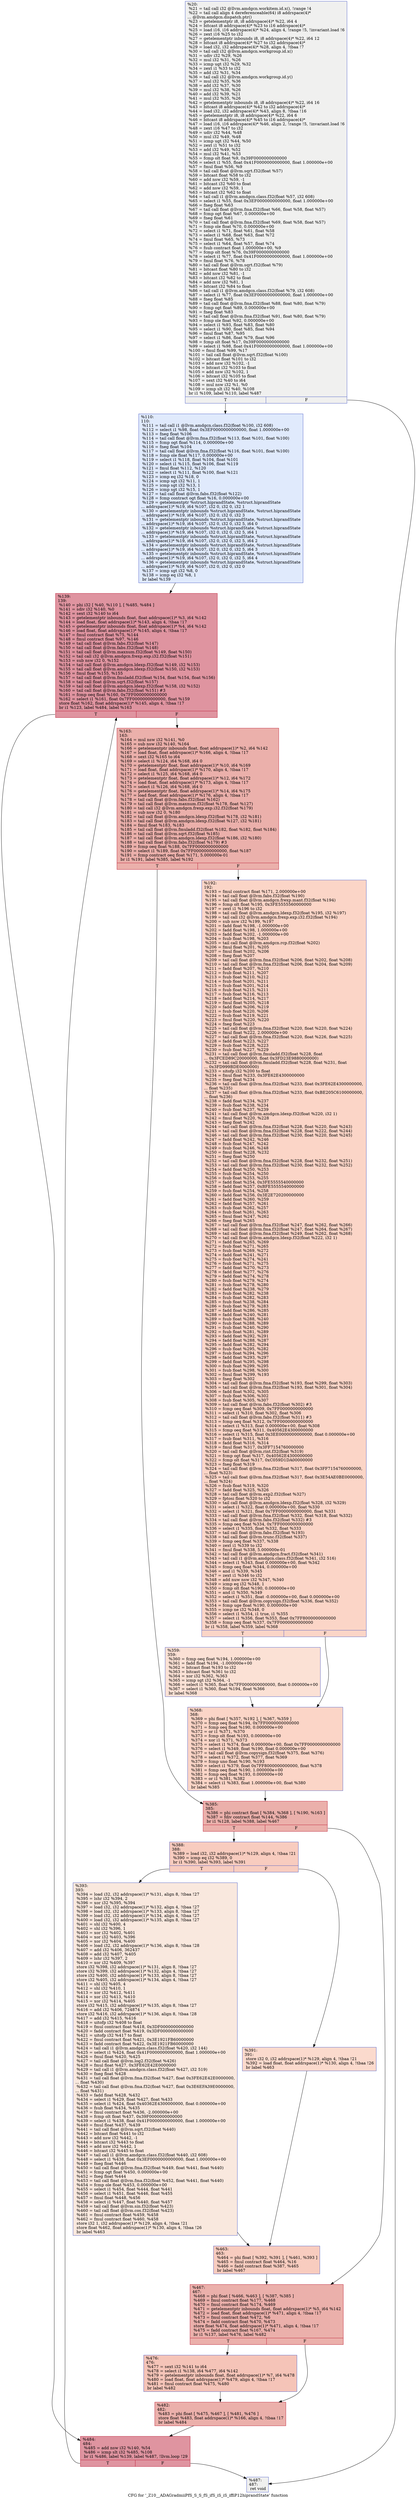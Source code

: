 digraph "CFG for '_Z10__ADAGradmiiPfS_S_S_fS_ifS_iS_iS_iffiP12hiprandState' function" {
	label="CFG for '_Z10__ADAGradmiiPfS_S_S_fS_ifS_iS_iS_iffiP12hiprandState' function";

	Node0x50031b0 [shape=record,color="#3d50c3ff", style=filled, fillcolor="#dedcdb70",label="{%20:\l  %21 = tail call i32 @llvm.amdgcn.workitem.id.x(), !range !4\l  %22 = tail call align 4 dereferenceable(64) i8 addrspace(4)*\l... @llvm.amdgcn.dispatch.ptr()\l  %23 = getelementptr i8, i8 addrspace(4)* %22, i64 4\l  %24 = bitcast i8 addrspace(4)* %23 to i16 addrspace(4)*\l  %25 = load i16, i16 addrspace(4)* %24, align 4, !range !5, !invariant.load !6\l  %26 = zext i16 %25 to i32\l  %27 = getelementptr inbounds i8, i8 addrspace(4)* %22, i64 12\l  %28 = bitcast i8 addrspace(4)* %27 to i32 addrspace(4)*\l  %29 = load i32, i32 addrspace(4)* %28, align 4, !tbaa !7\l  %30 = tail call i32 @llvm.amdgcn.workgroup.id.x()\l  %31 = udiv i32 %29, %26\l  %32 = mul i32 %31, %26\l  %33 = icmp ugt i32 %29, %32\l  %34 = zext i1 %33 to i32\l  %35 = add i32 %31, %34\l  %36 = tail call i32 @llvm.amdgcn.workgroup.id.y()\l  %37 = mul i32 %35, %36\l  %38 = add i32 %37, %30\l  %39 = mul i32 %38, %26\l  %40 = add i32 %39, %21\l  %41 = mul i32 %35, %26\l  %42 = getelementptr inbounds i8, i8 addrspace(4)* %22, i64 16\l  %43 = bitcast i8 addrspace(4)* %42 to i32 addrspace(4)*\l  %44 = load i32, i32 addrspace(4)* %43, align 8, !tbaa !16\l  %45 = getelementptr i8, i8 addrspace(4)* %22, i64 6\l  %46 = bitcast i8 addrspace(4)* %45 to i16 addrspace(4)*\l  %47 = load i16, i16 addrspace(4)* %46, align 2, !range !5, !invariant.load !6\l  %48 = zext i16 %47 to i32\l  %49 = udiv i32 %44, %48\l  %50 = mul i32 %49, %48\l  %51 = icmp ugt i32 %44, %50\l  %52 = zext i1 %51 to i32\l  %53 = add i32 %49, %52\l  %54 = mul i32 %41, %53\l  %55 = fcmp olt float %9, 0x39F0000000000000\l  %56 = select i1 %55, float 0x41F0000000000000, float 1.000000e+00\l  %57 = fmul float %56, %9\l  %58 = tail call float @llvm.sqrt.f32(float %57)\l  %59 = bitcast float %58 to i32\l  %60 = add nsw i32 %59, -1\l  %61 = bitcast i32 %60 to float\l  %62 = add nsw i32 %59, 1\l  %63 = bitcast i32 %62 to float\l  %64 = tail call i1 @llvm.amdgcn.class.f32(float %57, i32 608)\l  %65 = select i1 %55, float 0x3EF0000000000000, float 1.000000e+00\l  %66 = fneg float %63\l  %67 = tail call float @llvm.fma.f32(float %66, float %58, float %57)\l  %68 = fcmp ogt float %67, 0.000000e+00\l  %69 = fneg float %61\l  %70 = tail call float @llvm.fma.f32(float %69, float %58, float %57)\l  %71 = fcmp ole float %70, 0.000000e+00\l  %72 = select i1 %71, float %61, float %58\l  %73 = select i1 %68, float %63, float %72\l  %74 = fmul float %65, %73\l  %75 = select i1 %64, float %57, float %74\l  %76 = fsub contract float 1.000000e+00, %9\l  %77 = fcmp olt float %76, 0x39F0000000000000\l  %78 = select i1 %77, float 0x41F0000000000000, float 1.000000e+00\l  %79 = fmul float %76, %78\l  %80 = tail call float @llvm.sqrt.f32(float %79)\l  %81 = bitcast float %80 to i32\l  %82 = add nsw i32 %81, -1\l  %83 = bitcast i32 %82 to float\l  %84 = add nsw i32 %81, 1\l  %85 = bitcast i32 %84 to float\l  %86 = tail call i1 @llvm.amdgcn.class.f32(float %79, i32 608)\l  %87 = select i1 %77, float 0x3EF0000000000000, float 1.000000e+00\l  %88 = fneg float %85\l  %89 = tail call float @llvm.fma.f32(float %88, float %80, float %79)\l  %90 = fcmp ogt float %89, 0.000000e+00\l  %91 = fneg float %83\l  %92 = tail call float @llvm.fma.f32(float %91, float %80, float %79)\l  %93 = fcmp ole float %92, 0.000000e+00\l  %94 = select i1 %93, float %83, float %80\l  %95 = select i1 %90, float %85, float %94\l  %96 = fmul float %87, %95\l  %97 = select i1 %86, float %79, float %96\l  %98 = fcmp olt float %17, 0x39F0000000000000\l  %99 = select i1 %98, float 0x41F0000000000000, float 1.000000e+00\l  %100 = fmul float %99, %17\l  %101 = tail call float @llvm.sqrt.f32(float %100)\l  %102 = bitcast float %101 to i32\l  %103 = add nsw i32 %102, -1\l  %104 = bitcast i32 %103 to float\l  %105 = add nsw i32 %102, 1\l  %106 = bitcast i32 %105 to float\l  %107 = sext i32 %40 to i64\l  %108 = mul nsw i32 %1, %0\l  %109 = icmp slt i32 %40, %108\l  br i1 %109, label %110, label %487\l|{<s0>T|<s1>F}}"];
	Node0x50031b0:s0 -> Node0x500b340;
	Node0x50031b0:s1 -> Node0x500b390;
	Node0x500b340 [shape=record,color="#3d50c3ff", style=filled, fillcolor="#b9d0f970",label="{%110:\l110:                                              \l  %111 = tail call i1 @llvm.amdgcn.class.f32(float %100, i32 608)\l  %112 = select i1 %98, float 0x3EF0000000000000, float 1.000000e+00\l  %113 = fneg float %106\l  %114 = tail call float @llvm.fma.f32(float %113, float %101, float %100)\l  %115 = fcmp ogt float %114, 0.000000e+00\l  %116 = fneg float %104\l  %117 = tail call float @llvm.fma.f32(float %116, float %101, float %100)\l  %118 = fcmp ole float %117, 0.000000e+00\l  %119 = select i1 %118, float %104, float %101\l  %120 = select i1 %115, float %106, float %119\l  %121 = fmul float %112, %120\l  %122 = select i1 %111, float %100, float %121\l  %123 = icmp eq i32 %18, 0\l  %124 = icmp sgt i32 %11, 1\l  %125 = icmp sgt i32 %13, 1\l  %126 = icmp sgt i32 %15, 1\l  %127 = tail call float @llvm.fabs.f32(float %122)\l  %128 = fcmp contract ogt float %16, 0.000000e+00\l  %129 = getelementptr %struct.hiprandState, %struct.hiprandState\l... addrspace(1)* %19, i64 %107, i32 0, i32 0, i32 1\l  %130 = getelementptr inbounds %struct.hiprandState, %struct.hiprandState\l... addrspace(1)* %19, i64 %107, i32 0, i32 0, i32 3\l  %131 = getelementptr inbounds %struct.hiprandState, %struct.hiprandState\l... addrspace(1)* %19, i64 %107, i32 0, i32 0, i32 5, i64 0\l  %132 = getelementptr inbounds %struct.hiprandState, %struct.hiprandState\l... addrspace(1)* %19, i64 %107, i32 0, i32 0, i32 5, i64 1\l  %133 = getelementptr inbounds %struct.hiprandState, %struct.hiprandState\l... addrspace(1)* %19, i64 %107, i32 0, i32 0, i32 5, i64 2\l  %134 = getelementptr inbounds %struct.hiprandState, %struct.hiprandState\l... addrspace(1)* %19, i64 %107, i32 0, i32 0, i32 5, i64 3\l  %135 = getelementptr inbounds %struct.hiprandState, %struct.hiprandState\l... addrspace(1)* %19, i64 %107, i32 0, i32 0, i32 5, i64 4\l  %136 = getelementptr inbounds %struct.hiprandState, %struct.hiprandState\l... addrspace(1)* %19, i64 %107, i32 0, i32 0, i32 0\l  %137 = icmp sgt i32 %8, 0\l  %138 = icmp eq i32 %8, 1\l  br label %139\l}"];
	Node0x500b340 -> Node0x500d120;
	Node0x500d120 [shape=record,color="#b70d28ff", style=filled, fillcolor="#b70d2870",label="{%139:\l139:                                              \l  %140 = phi i32 [ %40, %110 ], [ %485, %484 ]\l  %141 = sdiv i32 %140, %0\l  %142 = sext i32 %140 to i64\l  %143 = getelementptr inbounds float, float addrspace(1)* %3, i64 %142\l  %144 = load float, float addrspace(1)* %143, align 4, !tbaa !17\l  %145 = getelementptr inbounds float, float addrspace(1)* %4, i64 %142\l  %146 = load float, float addrspace(1)* %145, align 4, !tbaa !17\l  %147 = fmul contract float %75, %144\l  %148 = fmul contract float %97, %146\l  %149 = tail call float @llvm.fabs.f32(float %147)\l  %150 = tail call float @llvm.fabs.f32(float %148)\l  %151 = tail call float @llvm.maxnum.f32(float %149, float %150)\l  %152 = tail call i32 @llvm.amdgcn.frexp.exp.i32.f32(float %151)\l  %153 = sub nsw i32 0, %152\l  %154 = tail call float @llvm.amdgcn.ldexp.f32(float %149, i32 %153)\l  %155 = tail call float @llvm.amdgcn.ldexp.f32(float %150, i32 %153)\l  %156 = fmul float %155, %155\l  %157 = tail call float @llvm.fmuladd.f32(float %154, float %154, float %156)\l  %158 = tail call float @llvm.sqrt.f32(float %157)\l  %159 = tail call float @llvm.amdgcn.ldexp.f32(float %158, i32 %152)\l  %160 = tail call float @llvm.fabs.f32(float %151) #3\l  %161 = fcmp oeq float %160, 0x7FF0000000000000\l  %162 = select i1 %161, float 0x7FF0000000000000, float %159\l  store float %162, float addrspace(1)* %145, align 4, !tbaa !17\l  br i1 %123, label %484, label %163\l|{<s0>T|<s1>F}}"];
	Node0x500d120:s0 -> Node0x500d250;
	Node0x500d120:s1 -> Node0x500f1e0;
	Node0x500f1e0 [shape=record,color="#b70d28ff", style=filled, fillcolor="#d24b4070",label="{%163:\l163:                                              \l  %164 = mul nsw i32 %141, %0\l  %165 = sub nsw i32 %140, %164\l  %166 = getelementptr inbounds float, float addrspace(1)* %2, i64 %142\l  %167 = load float, float addrspace(1)* %166, align 4, !tbaa !17\l  %168 = sext i32 %165 to i64\l  %169 = select i1 %124, i64 %168, i64 0\l  %170 = getelementptr float, float addrspace(1)* %10, i64 %169\l  %171 = load float, float addrspace(1)* %170, align 4, !tbaa !17\l  %172 = select i1 %125, i64 %168, i64 0\l  %173 = getelementptr float, float addrspace(1)* %12, i64 %172\l  %174 = load float, float addrspace(1)* %173, align 4, !tbaa !17\l  %175 = select i1 %126, i64 %168, i64 0\l  %176 = getelementptr float, float addrspace(1)* %14, i64 %175\l  %177 = load float, float addrspace(1)* %176, align 4, !tbaa !17\l  %178 = tail call float @llvm.fabs.f32(float %162)\l  %179 = tail call float @llvm.maxnum.f32(float %178, float %127)\l  %180 = tail call i32 @llvm.amdgcn.frexp.exp.i32.f32(float %179)\l  %181 = sub nsw i32 0, %180\l  %182 = tail call float @llvm.amdgcn.ldexp.f32(float %178, i32 %181)\l  %183 = tail call float @llvm.amdgcn.ldexp.f32(float %127, i32 %181)\l  %184 = fmul float %183, %183\l  %185 = tail call float @llvm.fmuladd.f32(float %182, float %182, float %184)\l  %186 = tail call float @llvm.sqrt.f32(float %185)\l  %187 = tail call float @llvm.amdgcn.ldexp.f32(float %186, i32 %180)\l  %188 = tail call float @llvm.fabs.f32(float %179) #3\l  %189 = fcmp oeq float %188, 0x7FF0000000000000\l  %190 = select i1 %189, float 0x7FF0000000000000, float %187\l  %191 = fcmp contract oeq float %171, 5.000000e-01\l  br i1 %191, label %385, label %192\l|{<s0>T|<s1>F}}"];
	Node0x500f1e0:s0 -> Node0x5010780;
	Node0x500f1e0:s1 -> Node0x50107d0;
	Node0x50107d0 [shape=record,color="#3d50c3ff", style=filled, fillcolor="#f5a08170",label="{%192:\l192:                                              \l  %193 = fmul contract float %171, 2.000000e+00\l  %194 = tail call float @llvm.fabs.f32(float %190)\l  %195 = tail call float @llvm.amdgcn.frexp.mant.f32(float %194)\l  %196 = fcmp olt float %195, 0x3FE5555560000000\l  %197 = zext i1 %196 to i32\l  %198 = tail call float @llvm.amdgcn.ldexp.f32(float %195, i32 %197)\l  %199 = tail call i32 @llvm.amdgcn.frexp.exp.i32.f32(float %194)\l  %200 = sub nsw i32 %199, %197\l  %201 = fadd float %198, -1.000000e+00\l  %202 = fadd float %198, 1.000000e+00\l  %203 = fadd float %202, -1.000000e+00\l  %204 = fsub float %198, %203\l  %205 = tail call float @llvm.amdgcn.rcp.f32(float %202)\l  %206 = fmul float %201, %205\l  %207 = fmul float %202, %206\l  %208 = fneg float %207\l  %209 = tail call float @llvm.fma.f32(float %206, float %202, float %208)\l  %210 = tail call float @llvm.fma.f32(float %206, float %204, float %209)\l  %211 = fadd float %207, %210\l  %212 = fsub float %211, %207\l  %213 = fsub float %210, %212\l  %214 = fsub float %201, %211\l  %215 = fsub float %201, %214\l  %216 = fsub float %215, %211\l  %217 = fsub float %216, %213\l  %218 = fadd float %214, %217\l  %219 = fmul float %205, %218\l  %220 = fadd float %206, %219\l  %221 = fsub float %220, %206\l  %222 = fsub float %219, %221\l  %223 = fmul float %220, %220\l  %224 = fneg float %223\l  %225 = tail call float @llvm.fma.f32(float %220, float %220, float %224)\l  %226 = fmul float %222, 2.000000e+00\l  %227 = tail call float @llvm.fma.f32(float %220, float %226, float %225)\l  %228 = fadd float %223, %227\l  %229 = fsub float %228, %223\l  %230 = fsub float %227, %229\l  %231 = tail call float @llvm.fmuladd.f32(float %228, float\l... 0x3FCED89C20000000, float 0x3FD23E9880000000)\l  %232 = tail call float @llvm.fmuladd.f32(float %228, float %231, float\l... 0x3FD999BDE0000000)\l  %233 = sitofp i32 %200 to float\l  %234 = fmul float %233, 0x3FE62E4300000000\l  %235 = fneg float %234\l  %236 = tail call float @llvm.fma.f32(float %233, float 0x3FE62E4300000000,\l... float %235)\l  %237 = tail call float @llvm.fma.f32(float %233, float 0xBE205C6100000000,\l... float %236)\l  %238 = fadd float %234, %237\l  %239 = fsub float %238, %234\l  %240 = fsub float %237, %239\l  %241 = tail call float @llvm.amdgcn.ldexp.f32(float %220, i32 1)\l  %242 = fmul float %220, %228\l  %243 = fneg float %242\l  %244 = tail call float @llvm.fma.f32(float %228, float %220, float %243)\l  %245 = tail call float @llvm.fma.f32(float %228, float %222, float %244)\l  %246 = tail call float @llvm.fma.f32(float %230, float %220, float %245)\l  %247 = fadd float %242, %246\l  %248 = fsub float %247, %242\l  %249 = fsub float %246, %248\l  %250 = fmul float %228, %232\l  %251 = fneg float %250\l  %252 = tail call float @llvm.fma.f32(float %228, float %232, float %251)\l  %253 = tail call float @llvm.fma.f32(float %230, float %232, float %252)\l  %254 = fadd float %250, %253\l  %255 = fsub float %254, %250\l  %256 = fsub float %253, %255\l  %257 = fadd float %254, 0x3FE5555540000000\l  %258 = fadd float %257, 0xBFE5555540000000\l  %259 = fsub float %254, %258\l  %260 = fadd float %256, 0x3E2E720200000000\l  %261 = fadd float %260, %259\l  %262 = fadd float %257, %261\l  %263 = fsub float %262, %257\l  %264 = fsub float %261, %263\l  %265 = fmul float %247, %262\l  %266 = fneg float %265\l  %267 = tail call float @llvm.fma.f32(float %247, float %262, float %266)\l  %268 = tail call float @llvm.fma.f32(float %247, float %264, float %267)\l  %269 = tail call float @llvm.fma.f32(float %249, float %262, float %268)\l  %270 = tail call float @llvm.amdgcn.ldexp.f32(float %222, i32 1)\l  %271 = fadd float %265, %269\l  %272 = fsub float %271, %265\l  %273 = fsub float %269, %272\l  %274 = fadd float %241, %271\l  %275 = fsub float %274, %241\l  %276 = fsub float %271, %275\l  %277 = fadd float %270, %273\l  %278 = fadd float %277, %276\l  %279 = fadd float %274, %278\l  %280 = fsub float %279, %274\l  %281 = fsub float %278, %280\l  %282 = fadd float %238, %279\l  %283 = fsub float %282, %238\l  %284 = fsub float %282, %283\l  %285 = fsub float %238, %284\l  %286 = fsub float %279, %283\l  %287 = fadd float %286, %285\l  %288 = fadd float %240, %281\l  %289 = fsub float %288, %240\l  %290 = fsub float %288, %289\l  %291 = fsub float %240, %290\l  %292 = fsub float %281, %289\l  %293 = fadd float %292, %291\l  %294 = fadd float %288, %287\l  %295 = fadd float %282, %294\l  %296 = fsub float %295, %282\l  %297 = fsub float %294, %296\l  %298 = fadd float %293, %297\l  %299 = fadd float %295, %298\l  %300 = fsub float %299, %295\l  %301 = fsub float %298, %300\l  %302 = fmul float %299, %193\l  %303 = fneg float %302\l  %304 = tail call float @llvm.fma.f32(float %193, float %299, float %303)\l  %305 = tail call float @llvm.fma.f32(float %193, float %301, float %304)\l  %306 = fadd float %302, %305\l  %307 = fsub float %306, %302\l  %308 = fsub float %305, %307\l  %309 = tail call float @llvm.fabs.f32(float %302) #3\l  %310 = fcmp oeq float %309, 0x7FF0000000000000\l  %311 = select i1 %310, float %302, float %306\l  %312 = tail call float @llvm.fabs.f32(float %311) #3\l  %313 = fcmp oeq float %312, 0x7FF0000000000000\l  %314 = select i1 %313, float 0.000000e+00, float %308\l  %315 = fcmp oeq float %311, 0x40562E4300000000\l  %316 = select i1 %315, float 0x3EE0000000000000, float 0.000000e+00\l  %317 = fsub float %311, %316\l  %318 = fadd float %316, %314\l  %319 = fmul float %317, 0x3FF7154760000000\l  %320 = tail call float @llvm.rint.f32(float %319)\l  %321 = fcmp ogt float %317, 0x40562E4300000000\l  %322 = fcmp olt float %317, 0xC059D1DA00000000\l  %323 = fneg float %319\l  %324 = tail call float @llvm.fma.f32(float %317, float 0x3FF7154760000000,\l... float %323)\l  %325 = tail call float @llvm.fma.f32(float %317, float 0x3E54AE0BE0000000,\l... float %324)\l  %326 = fsub float %319, %320\l  %327 = fadd float %325, %326\l  %328 = tail call float @llvm.exp2.f32(float %327)\l  %329 = fptosi float %320 to i32\l  %330 = tail call float @llvm.amdgcn.ldexp.f32(float %328, i32 %329)\l  %331 = select i1 %322, float 0.000000e+00, float %330\l  %332 = select i1 %321, float 0x7FF0000000000000, float %331\l  %333 = tail call float @llvm.fma.f32(float %332, float %318, float %332)\l  %334 = tail call float @llvm.fabs.f32(float %332) #3\l  %335 = fcmp oeq float %334, 0x7FF0000000000000\l  %336 = select i1 %335, float %332, float %333\l  %337 = tail call float @llvm.fabs.f32(float %193)\l  %338 = tail call float @llvm.trunc.f32(float %337)\l  %339 = fcmp oeq float %337, %338\l  %340 = zext i1 %339 to i32\l  %341 = fmul float %338, 5.000000e-01\l  %342 = tail call float @llvm.amdgcn.fract.f32(float %341)\l  %343 = tail call i1 @llvm.amdgcn.class.f32(float %341, i32 516)\l  %344 = select i1 %343, float 0.000000e+00, float %342\l  %345 = fcmp oeq float %344, 0.000000e+00\l  %346 = and i1 %339, %345\l  %347 = zext i1 %346 to i32\l  %348 = add nuw nsw i32 %347, %340\l  %349 = icmp eq i32 %348, 1\l  %350 = fcmp olt float %190, 0.000000e+00\l  %351 = and i1 %350, %349\l  %352 = select i1 %351, float -0.000000e+00, float 0.000000e+00\l  %353 = tail call float @llvm.copysign.f32(float %336, float %352)\l  %354 = fcmp uge float %190, 0.000000e+00\l  %355 = icmp ne i32 %348, 0\l  %356 = select i1 %354, i1 true, i1 %355\l  %357 = select i1 %356, float %353, float 0x7FF8000000000000\l  %358 = fcmp oeq float %337, 0x7FF0000000000000\l  br i1 %358, label %359, label %368\l|{<s0>T|<s1>F}}"];
	Node0x50107d0:s0 -> Node0x5019010;
	Node0x50107d0:s1 -> Node0x50190a0;
	Node0x5019010 [shape=record,color="#3d50c3ff", style=filled, fillcolor="#f7bca170",label="{%359:\l359:                                              \l  %360 = fcmp oeq float %194, 1.000000e+00\l  %361 = fadd float %194, -1.000000e+00\l  %362 = bitcast float %193 to i32\l  %363 = bitcast float %361 to i32\l  %364 = xor i32 %362, %363\l  %365 = icmp sgt i32 %364, -1\l  %366 = select i1 %365, float 0x7FF0000000000000, float 0.000000e+00\l  %367 = select i1 %360, float %194, float %366\l  br label %368\l}"];
	Node0x5019010 -> Node0x50190a0;
	Node0x50190a0 [shape=record,color="#3d50c3ff", style=filled, fillcolor="#f5a08170",label="{%368:\l368:                                              \l  %369 = phi float [ %357, %192 ], [ %367, %359 ]\l  %370 = fcmp oeq float %194, 0x7FF0000000000000\l  %371 = fcmp oeq float %190, 0.000000e+00\l  %372 = or i1 %371, %370\l  %373 = fcmp olt float %193, 0.000000e+00\l  %374 = xor i1 %371, %373\l  %375 = select i1 %374, float 0.000000e+00, float 0x7FF0000000000000\l  %376 = select i1 %349, float %190, float 0.000000e+00\l  %377 = tail call float @llvm.copysign.f32(float %375, float %376)\l  %378 = select i1 %372, float %377, float %369\l  %379 = fcmp uno float %190, %193\l  %380 = select i1 %379, float 0x7FF8000000000000, float %378\l  %381 = fcmp oeq float %190, 1.000000e+00\l  %382 = fcmp oeq float %193, 0.000000e+00\l  %383 = or i1 %381, %382\l  %384 = select i1 %383, float 1.000000e+00, float %380\l  br label %385\l}"];
	Node0x50190a0 -> Node0x5010780;
	Node0x5010780 [shape=record,color="#b70d28ff", style=filled, fillcolor="#d24b4070",label="{%385:\l385:                                              \l  %386 = phi contract float [ %384, %368 ], [ %190, %163 ]\l  %387 = fdiv contract float %144, %386\l  br i1 %128, label %388, label %467\l|{<s0>T|<s1>F}}"];
	Node0x5010780:s0 -> Node0x501a2c0;
	Node0x5010780:s1 -> Node0x501a310;
	Node0x501a2c0 [shape=record,color="#3d50c3ff", style=filled, fillcolor="#f08b6e70",label="{%388:\l388:                                              \l  %389 = load i32, i32 addrspace(1)* %129, align 4, !tbaa !21\l  %390 = icmp eq i32 %389, 0\l  br i1 %390, label %393, label %391\l|{<s0>T|<s1>F}}"];
	Node0x501a2c0:s0 -> Node0x501a640;
	Node0x501a2c0:s1 -> Node0x501a6d0;
	Node0x501a6d0 [shape=record,color="#3d50c3ff", style=filled, fillcolor="#f7ac8e70",label="{%391:\l391:                                              \l  store i32 0, i32 addrspace(1)* %129, align 4, !tbaa !21\l  %392 = load float, float addrspace(1)* %130, align 4, !tbaa !26\l  br label %463\l}"];
	Node0x501a6d0 -> Node0x501b020;
	Node0x501a640 [shape=record,color="#3d50c3ff", style=filled, fillcolor="#f2cab570",label="{%393:\l393:                                              \l  %394 = load i32, i32 addrspace(1)* %131, align 8, !tbaa !27\l  %395 = lshr i32 %394, 2\l  %396 = xor i32 %395, %394\l  %397 = load i32, i32 addrspace(1)* %132, align 4, !tbaa !27\l  %398 = load i32, i32 addrspace(1)* %133, align 8, !tbaa !27\l  %399 = load i32, i32 addrspace(1)* %134, align 4, !tbaa !27\l  %400 = load i32, i32 addrspace(1)* %135, align 8, !tbaa !27\l  %401 = shl i32 %400, 4\l  %402 = shl i32 %396, 1\l  %403 = xor i32 %402, %401\l  %404 = xor i32 %403, %396\l  %405 = xor i32 %404, %400\l  %406 = load i32, i32 addrspace(1)* %136, align 8, !tbaa !28\l  %407 = add i32 %406, 362437\l  %408 = add i32 %407, %405\l  %409 = lshr i32 %397, 2\l  %410 = xor i32 %409, %397\l  store i32 %398, i32 addrspace(1)* %131, align 8, !tbaa !27\l  store i32 %399, i32 addrspace(1)* %132, align 4, !tbaa !27\l  store i32 %400, i32 addrspace(1)* %133, align 8, !tbaa !27\l  store i32 %405, i32 addrspace(1)* %134, align 4, !tbaa !27\l  %411 = shl i32 %405, 4\l  %412 = shl i32 %410, 1\l  %413 = xor i32 %412, %411\l  %414 = xor i32 %413, %410\l  %415 = xor i32 %414, %405\l  store i32 %415, i32 addrspace(1)* %135, align 8, !tbaa !27\l  %416 = add i32 %406, 724874\l  store i32 %416, i32 addrspace(1)* %136, align 8, !tbaa !28\l  %417 = add i32 %415, %416\l  %418 = uitofp i32 %408 to float\l  %419 = fmul contract float %418, 0x3DF0000000000000\l  %420 = fadd contract float %419, 0x3DF0000000000000\l  %421 = uitofp i32 %417 to float\l  %422 = fmul contract float %421, 0x3E1921FB60000000\l  %423 = fadd contract float %422, 0x3E1921FB60000000\l  %424 = tail call i1 @llvm.amdgcn.class.f32(float %420, i32 144)\l  %425 = select i1 %424, float 0x41F0000000000000, float 1.000000e+00\l  %426 = fmul float %420, %425\l  %427 = tail call float @llvm.log2.f32(float %426)\l  %428 = fmul float %427, 0x3FE62E42E0000000\l  %429 = tail call i1 @llvm.amdgcn.class.f32(float %427, i32 519)\l  %430 = fneg float %428\l  %431 = tail call float @llvm.fma.f32(float %427, float 0x3FE62E42E0000000,\l... float %430)\l  %432 = tail call float @llvm.fma.f32(float %427, float 0x3E6EFA39E0000000,\l... float %431)\l  %433 = fadd float %428, %432\l  %434 = select i1 %429, float %427, float %433\l  %435 = select i1 %424, float 0x40362E4300000000, float 0.000000e+00\l  %436 = fsub float %434, %435\l  %437 = fmul contract float %436, -2.000000e+00\l  %438 = fcmp olt float %437, 0x39F0000000000000\l  %439 = select i1 %438, float 0x41F0000000000000, float 1.000000e+00\l  %440 = fmul float %437, %439\l  %441 = tail call float @llvm.sqrt.f32(float %440)\l  %442 = bitcast float %441 to i32\l  %443 = add nsw i32 %442, -1\l  %444 = bitcast i32 %443 to float\l  %445 = add nsw i32 %442, 1\l  %446 = bitcast i32 %445 to float\l  %447 = tail call i1 @llvm.amdgcn.class.f32(float %440, i32 608)\l  %448 = select i1 %438, float 0x3EF0000000000000, float 1.000000e+00\l  %449 = fneg float %446\l  %450 = tail call float @llvm.fma.f32(float %449, float %441, float %440)\l  %451 = fcmp ogt float %450, 0.000000e+00\l  %452 = fneg float %444\l  %453 = tail call float @llvm.fma.f32(float %452, float %441, float %440)\l  %454 = fcmp ole float %453, 0.000000e+00\l  %455 = select i1 %454, float %444, float %441\l  %456 = select i1 %451, float %446, float %455\l  %457 = fmul float %448, %456\l  %458 = select i1 %447, float %440, float %457\l  %459 = tail call float @llvm.sin.f32(float %423)\l  %460 = tail call float @llvm.cos.f32(float %423)\l  %461 = fmul contract float %459, %458\l  %462 = fmul contract float %460, %458\l  store i32 1, i32 addrspace(1)* %129, align 4, !tbaa !21\l  store float %462, float addrspace(1)* %130, align 4, !tbaa !26\l  br label %463\l}"];
	Node0x501a640 -> Node0x501b020;
	Node0x501b020 [shape=record,color="#3d50c3ff", style=filled, fillcolor="#f08b6e70",label="{%463:\l463:                                              \l  %464 = phi float [ %392, %391 ], [ %461, %393 ]\l  %465 = fmul contract float %464, %16\l  %466 = fadd contract float %387, %465\l  br label %467\l}"];
	Node0x501b020 -> Node0x501a310;
	Node0x501a310 [shape=record,color="#b70d28ff", style=filled, fillcolor="#d24b4070",label="{%467:\l467:                                              \l  %468 = phi float [ %466, %463 ], [ %387, %385 ]\l  %469 = fmul contract float %177, %468\l  %470 = fmul contract float %174, %469\l  %471 = getelementptr inbounds float, float addrspace(1)* %5, i64 %142\l  %472 = load float, float addrspace(1)* %471, align 4, !tbaa !17\l  %473 = fmul contract float %472, %6\l  %474 = fadd contract float %470, %473\l  store float %474, float addrspace(1)* %471, align 4, !tbaa !17\l  %475 = fadd contract float %167, %474\l  br i1 %137, label %476, label %482\l|{<s0>T|<s1>F}}"];
	Node0x501a310:s0 -> Node0x50203c0;
	Node0x501a310:s1 -> Node0x5020410;
	Node0x50203c0 [shape=record,color="#3d50c3ff", style=filled, fillcolor="#e97a5f70",label="{%476:\l476:                                              \l  %477 = sext i32 %141 to i64\l  %478 = select i1 %138, i64 %477, i64 %142\l  %479 = getelementptr inbounds float, float addrspace(1)* %7, i64 %478\l  %480 = load float, float addrspace(1)* %479, align 4, !tbaa !17\l  %481 = fmul contract float %475, %480\l  br label %482\l}"];
	Node0x50203c0 -> Node0x5020410;
	Node0x5020410 [shape=record,color="#b70d28ff", style=filled, fillcolor="#d24b4070",label="{%482:\l482:                                              \l  %483 = phi float [ %475, %467 ], [ %481, %476 ]\l  store float %483, float addrspace(1)* %166, align 4, !tbaa !17\l  br label %484\l}"];
	Node0x5020410 -> Node0x500d250;
	Node0x500d250 [shape=record,color="#b70d28ff", style=filled, fillcolor="#b70d2870",label="{%484:\l484:                                              \l  %485 = add nsw i32 %140, %54\l  %486 = icmp slt i32 %485, %108\l  br i1 %486, label %139, label %487, !llvm.loop !29\l|{<s0>T|<s1>F}}"];
	Node0x500d250:s0 -> Node0x500d120;
	Node0x500d250:s1 -> Node0x500b390;
	Node0x500b390 [shape=record,color="#3d50c3ff", style=filled, fillcolor="#dedcdb70",label="{%487:\l487:                                              \l  ret void\l}"];
}
